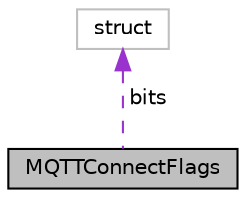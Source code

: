 digraph "MQTTConnectFlags"
{
  edge [fontname="Helvetica",fontsize="10",labelfontname="Helvetica",labelfontsize="10"];
  node [fontname="Helvetica",fontsize="10",shape=record];
  Node1 [label="MQTTConnectFlags",height=0.2,width=0.4,color="black", fillcolor="grey75", style="filled", fontcolor="black"];
  Node2 -> Node1 [dir="back",color="darkorchid3",fontsize="10",style="dashed",label=" bits" ,fontname="Helvetica"];
  Node2 [label="struct",height=0.2,width=0.4,color="grey75", fillcolor="white", style="filled"];
}
